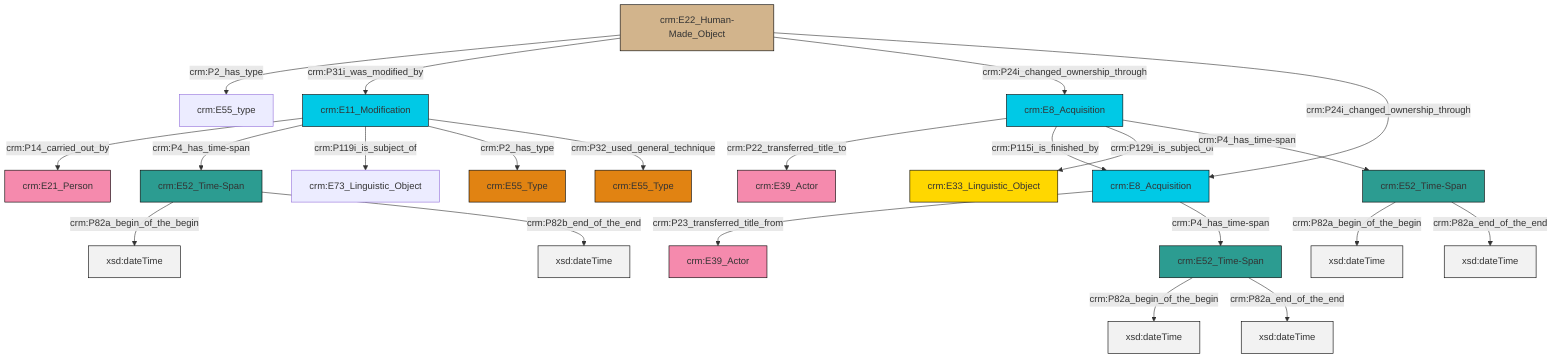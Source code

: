 graph TD
classDef Literal fill:#f2f2f2,stroke:#000000;
classDef CRM_Entity fill:#FFFFFF,stroke:#000000;
classDef Temporal_Entity fill:#00C9E6, stroke:#000000;
classDef Type fill:#E18312, stroke:#000000;
classDef Time-Span fill:#2C9C91, stroke:#000000;
classDef Appellation fill:#FFEB7F, stroke:#000000;
classDef Place fill:#008836, stroke:#000000;
classDef Persistent_Item fill:#B266B2, stroke:#000000;
classDef Conceptual_Object fill:#FFD700, stroke:#000000;
classDef Physical_Thing fill:#D2B48C, stroke:#000000;
classDef Actor fill:#f58aad, stroke:#000000;
classDef PC_Classes fill:#4ce600, stroke:#000000;
classDef Multi fill:#cccccc,stroke:#000000;

0["crm:E11_Modification"]:::Temporal_Entity -->|crm:P14_carried_out_by| 1["crm:E21_Person"]:::Actor
6["crm:E8_Acquisition"]:::Temporal_Entity -->|crm:P22_transferred_title_to| 7["crm:E39_Actor"]:::Actor
0["crm:E11_Modification"]:::Temporal_Entity -->|crm:P4_has_time-span| 10["crm:E52_Time-Span"]:::Time-Span
4["crm:E8_Acquisition"]:::Temporal_Entity -->|crm:P23_transferred_title_from| 11["crm:E39_Actor"]:::Actor
15["crm:E22_Human-Made_Object"]:::Physical_Thing -->|crm:P2_has_type| 16["crm:E55_type"]:::Default
17["crm:E52_Time-Span"]:::Time-Span -->|crm:P82a_begin_of_the_begin| 18[xsd:dateTime]:::Literal
6["crm:E8_Acquisition"]:::Temporal_Entity -->|crm:P115i_is_finished_by| 4["crm:E8_Acquisition"]:::Temporal_Entity
0["crm:E11_Modification"]:::Temporal_Entity -->|crm:P119i_is_subject_of| 12["crm:E73_Linguistic_Object"]:::Default
6["crm:E8_Acquisition"]:::Temporal_Entity -->|crm:P129i_is_subject_of| 8["crm:E33_Linguistic_Object"]:::Conceptual_Object
6["crm:E8_Acquisition"]:::Temporal_Entity -->|crm:P4_has_time-span| 17["crm:E52_Time-Span"]:::Time-Span
15["crm:E22_Human-Made_Object"]:::Physical_Thing -->|crm:P31i_was_modified_by| 0["crm:E11_Modification"]:::Temporal_Entity
17["crm:E52_Time-Span"]:::Time-Span -->|crm:P82a_end_of_the_end| 21[xsd:dateTime]:::Literal
10["crm:E52_Time-Span"]:::Time-Span -->|crm:P82a_begin_of_the_begin| 22[xsd:dateTime]:::Literal
23["crm:E52_Time-Span"]:::Time-Span -->|crm:P82a_begin_of_the_begin| 24[xsd:dateTime]:::Literal
15["crm:E22_Human-Made_Object"]:::Physical_Thing -->|crm:P24i_changed_ownership_through| 6["crm:E8_Acquisition"]:::Temporal_Entity
10["crm:E52_Time-Span"]:::Time-Span -->|crm:P82b_end_of_the_end| 27[xsd:dateTime]:::Literal
23["crm:E52_Time-Span"]:::Time-Span -->|crm:P82a_end_of_the_end| 31[xsd:dateTime]:::Literal
15["crm:E22_Human-Made_Object"]:::Physical_Thing -->|crm:P24i_changed_ownership_through| 4["crm:E8_Acquisition"]:::Temporal_Entity
0["crm:E11_Modification"]:::Temporal_Entity -->|crm:P2_has_type| 2["crm:E55_Type"]:::Type
0["crm:E11_Modification"]:::Temporal_Entity -->|crm:P32_used_general_technique| 28["crm:E55_Type"]:::Type
4["crm:E8_Acquisition"]:::Temporal_Entity -->|crm:P4_has_time-span| 23["crm:E52_Time-Span"]:::Time-Span